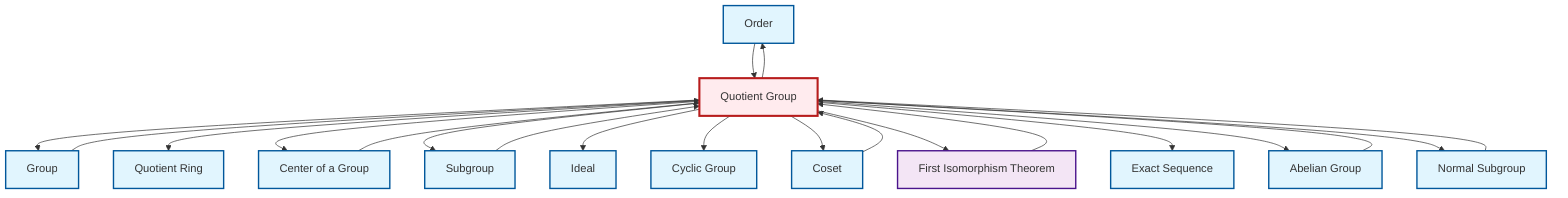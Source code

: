 graph TD
    classDef definition fill:#e1f5fe,stroke:#01579b,stroke-width:2px
    classDef theorem fill:#f3e5f5,stroke:#4a148c,stroke-width:2px
    classDef axiom fill:#fff3e0,stroke:#e65100,stroke-width:2px
    classDef example fill:#e8f5e9,stroke:#1b5e20,stroke-width:2px
    classDef current fill:#ffebee,stroke:#b71c1c,stroke-width:3px
    def-order["Order"]:::definition
    def-coset["Coset"]:::definition
    thm-first-isomorphism["First Isomorphism Theorem"]:::theorem
    def-quotient-ring["Quotient Ring"]:::definition
    def-abelian-group["Abelian Group"]:::definition
    def-normal-subgroup["Normal Subgroup"]:::definition
    def-quotient-group["Quotient Group"]:::definition
    def-ideal["Ideal"]:::definition
    def-cyclic-group["Cyclic Group"]:::definition
    def-subgroup["Subgroup"]:::definition
    def-exact-sequence["Exact Sequence"]:::definition
    def-group["Group"]:::definition
    def-center-of-group["Center of a Group"]:::definition
    def-quotient-group --> def-group
    def-quotient-group --> def-quotient-ring
    def-quotient-group --> def-center-of-group
    def-group --> def-quotient-group
    def-quotient-group --> def-subgroup
    def-subgroup --> def-quotient-group
    def-quotient-group --> def-ideal
    def-order --> def-quotient-group
    def-center-of-group --> def-quotient-group
    def-quotient-group --> def-order
    def-quotient-group --> def-cyclic-group
    def-quotient-group --> def-coset
    thm-first-isomorphism --> def-quotient-group
    def-quotient-group --> thm-first-isomorphism
    def-quotient-group --> def-exact-sequence
    def-coset --> def-quotient-group
    def-quotient-group --> def-abelian-group
    def-abelian-group --> def-quotient-group
    def-normal-subgroup --> def-quotient-group
    def-quotient-group --> def-normal-subgroup
    class def-quotient-group current